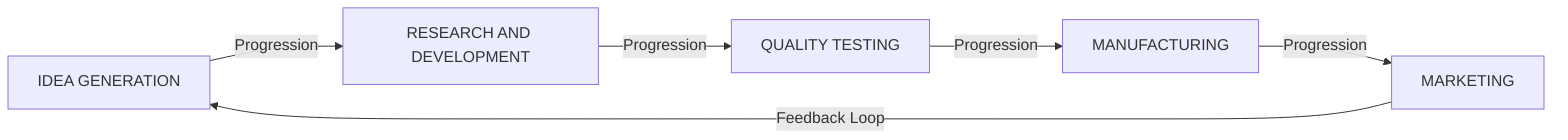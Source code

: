 graph LR
    A[IDEA GENERATION] -->|Progression| B[RESEARCH AND DEVELOPMENT]
    B -->|Progression| C[QUALITY TESTING]
    C -->|Progression| D[MANUFACTURING]
    D -->|Progression| E[MARKETING]
    E -->|Feedback Loop| A